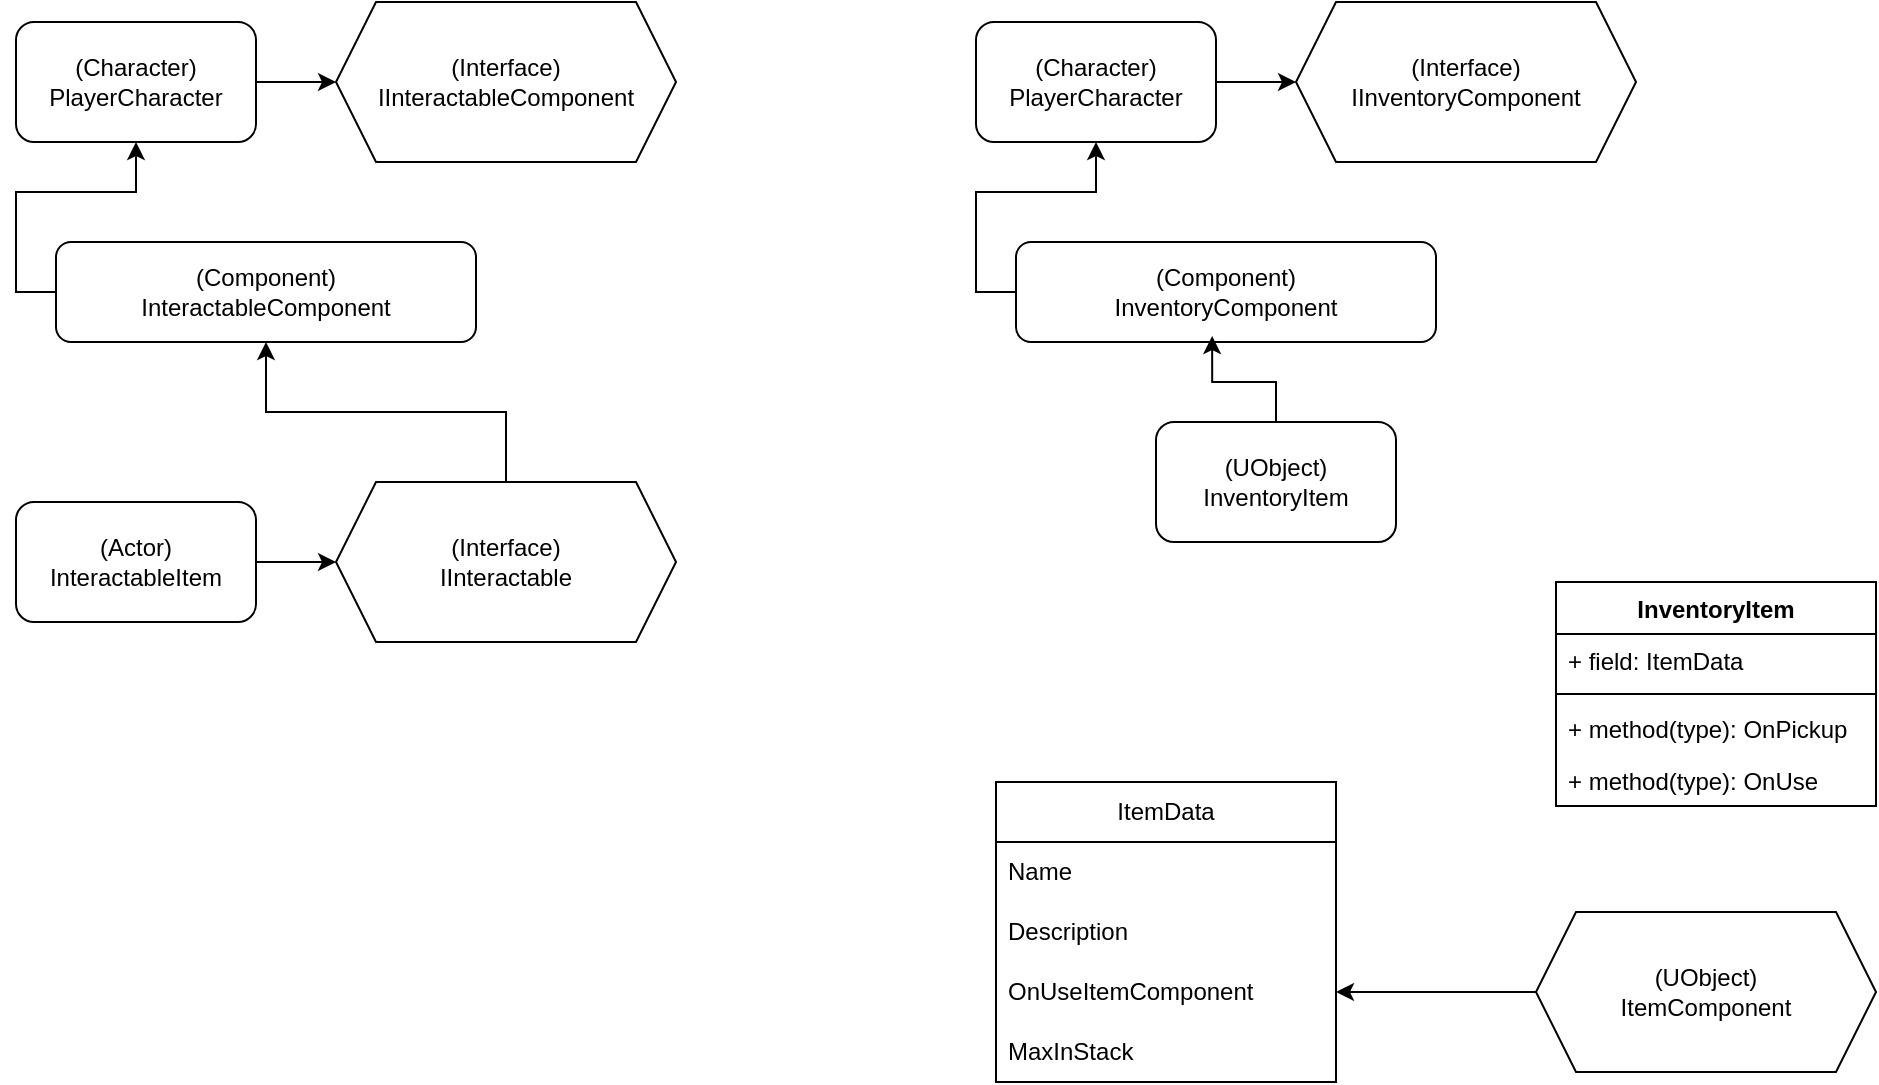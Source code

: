 <mxfile version="27.0.9">
  <diagram name="Page-1" id="CTn0UaV7-VGEzKVvjEBO">
    <mxGraphModel dx="983" dy="580" grid="1" gridSize="10" guides="1" tooltips="1" connect="1" arrows="1" fold="1" page="1" pageScale="1" pageWidth="850" pageHeight="1100" math="0" shadow="0">
      <root>
        <mxCell id="0" />
        <mxCell id="1" parent="0" />
        <mxCell id="qKa2N3zLJ_nOPQeqq2Ju-5" style="edgeStyle=orthogonalEdgeStyle;rounded=0;orthogonalLoop=1;jettySize=auto;html=1;exitX=0;exitY=0.5;exitDx=0;exitDy=0;entryX=0.5;entryY=1;entryDx=0;entryDy=0;" edge="1" parent="1" source="qKa2N3zLJ_nOPQeqq2Ju-1" target="qKa2N3zLJ_nOPQeqq2Ju-3">
          <mxGeometry relative="1" as="geometry" />
        </mxCell>
        <mxCell id="qKa2N3zLJ_nOPQeqq2Ju-1" value="&lt;div&gt;(Component)&lt;/div&gt;InteractableComponent" style="rounded=1;whiteSpace=wrap;html=1;" vertex="1" parent="1">
          <mxGeometry x="130" y="230" width="210" height="50" as="geometry" />
        </mxCell>
        <mxCell id="qKa2N3zLJ_nOPQeqq2Ju-6" style="edgeStyle=orthogonalEdgeStyle;rounded=0;orthogonalLoop=1;jettySize=auto;html=1;exitX=1;exitY=0.5;exitDx=0;exitDy=0;entryX=0;entryY=0.5;entryDx=0;entryDy=0;" edge="1" parent="1" source="qKa2N3zLJ_nOPQeqq2Ju-3" target="qKa2N3zLJ_nOPQeqq2Ju-4">
          <mxGeometry relative="1" as="geometry" />
        </mxCell>
        <mxCell id="qKa2N3zLJ_nOPQeqq2Ju-3" value="(Character)&lt;br&gt;PlayerCharacter" style="rounded=1;whiteSpace=wrap;html=1;" vertex="1" parent="1">
          <mxGeometry x="110" y="120" width="120" height="60" as="geometry" />
        </mxCell>
        <mxCell id="qKa2N3zLJ_nOPQeqq2Ju-4" value="(Interface)&lt;br&gt;IInteractableComponent" style="shape=hexagon;perimeter=hexagonPerimeter2;whiteSpace=wrap;html=1;fixedSize=1;" vertex="1" parent="1">
          <mxGeometry x="270" y="110" width="170" height="80" as="geometry" />
        </mxCell>
        <mxCell id="qKa2N3zLJ_nOPQeqq2Ju-30" style="edgeStyle=orthogonalEdgeStyle;rounded=0;orthogonalLoop=1;jettySize=auto;html=1;entryX=0.5;entryY=1;entryDx=0;entryDy=0;" edge="1" parent="1" source="qKa2N3zLJ_nOPQeqq2Ju-7" target="qKa2N3zLJ_nOPQeqq2Ju-1">
          <mxGeometry relative="1" as="geometry" />
        </mxCell>
        <mxCell id="qKa2N3zLJ_nOPQeqq2Ju-7" value="(Interface)&lt;br&gt;IInteractable" style="shape=hexagon;perimeter=hexagonPerimeter2;whiteSpace=wrap;html=1;fixedSize=1;" vertex="1" parent="1">
          <mxGeometry x="270" y="350" width="170" height="80" as="geometry" />
        </mxCell>
        <mxCell id="qKa2N3zLJ_nOPQeqq2Ju-10" style="edgeStyle=orthogonalEdgeStyle;rounded=0;orthogonalLoop=1;jettySize=auto;html=1;entryX=0;entryY=0.5;entryDx=0;entryDy=0;" edge="1" parent="1" source="qKa2N3zLJ_nOPQeqq2Ju-9" target="qKa2N3zLJ_nOPQeqq2Ju-7">
          <mxGeometry relative="1" as="geometry" />
        </mxCell>
        <mxCell id="qKa2N3zLJ_nOPQeqq2Ju-9" value="(Actor)&lt;br&gt;InteractableItem" style="rounded=1;whiteSpace=wrap;html=1;" vertex="1" parent="1">
          <mxGeometry x="110" y="360" width="120" height="60" as="geometry" />
        </mxCell>
        <mxCell id="qKa2N3zLJ_nOPQeqq2Ju-11" value="ItemData" style="swimlane;fontStyle=0;childLayout=stackLayout;horizontal=1;startSize=30;horizontalStack=0;resizeParent=1;resizeParentMax=0;resizeLast=0;collapsible=1;marginBottom=0;whiteSpace=wrap;html=1;" vertex="1" parent="1">
          <mxGeometry x="600" y="500" width="170" height="150" as="geometry" />
        </mxCell>
        <mxCell id="qKa2N3zLJ_nOPQeqq2Ju-12" value="Name" style="text;strokeColor=none;fillColor=none;align=left;verticalAlign=middle;spacingLeft=4;spacingRight=4;overflow=hidden;points=[[0,0.5],[1,0.5]];portConstraint=eastwest;rotatable=0;whiteSpace=wrap;html=1;" vertex="1" parent="qKa2N3zLJ_nOPQeqq2Ju-11">
          <mxGeometry y="30" width="170" height="30" as="geometry" />
        </mxCell>
        <mxCell id="qKa2N3zLJ_nOPQeqq2Ju-13" value="Description" style="text;strokeColor=none;fillColor=none;align=left;verticalAlign=middle;spacingLeft=4;spacingRight=4;overflow=hidden;points=[[0,0.5],[1,0.5]];portConstraint=eastwest;rotatable=0;whiteSpace=wrap;html=1;" vertex="1" parent="qKa2N3zLJ_nOPQeqq2Ju-11">
          <mxGeometry y="60" width="170" height="30" as="geometry" />
        </mxCell>
        <mxCell id="qKa2N3zLJ_nOPQeqq2Ju-14" value="OnUseItem&lt;span style=&quot;background-color: transparent; color: light-dark(rgb(0, 0, 0), rgb(255, 255, 255));&quot;&gt;Component&lt;/span&gt;" style="text;strokeColor=none;fillColor=none;align=left;verticalAlign=middle;spacingLeft=4;spacingRight=4;overflow=hidden;points=[[0,0.5],[1,0.5]];portConstraint=eastwest;rotatable=0;whiteSpace=wrap;html=1;" vertex="1" parent="qKa2N3zLJ_nOPQeqq2Ju-11">
          <mxGeometry y="90" width="170" height="30" as="geometry" />
        </mxCell>
        <mxCell id="qKa2N3zLJ_nOPQeqq2Ju-42" value="MaxInStack" style="text;strokeColor=none;fillColor=none;align=left;verticalAlign=middle;spacingLeft=4;spacingRight=4;overflow=hidden;points=[[0,0.5],[1,0.5]];portConstraint=eastwest;rotatable=0;whiteSpace=wrap;html=1;" vertex="1" parent="qKa2N3zLJ_nOPQeqq2Ju-11">
          <mxGeometry y="120" width="170" height="30" as="geometry" />
        </mxCell>
        <mxCell id="qKa2N3zLJ_nOPQeqq2Ju-18" style="edgeStyle=orthogonalEdgeStyle;rounded=0;orthogonalLoop=1;jettySize=auto;html=1;" edge="1" parent="1" source="qKa2N3zLJ_nOPQeqq2Ju-16" target="qKa2N3zLJ_nOPQeqq2Ju-14">
          <mxGeometry relative="1" as="geometry" />
        </mxCell>
        <mxCell id="qKa2N3zLJ_nOPQeqq2Ju-16" value="(UObject)&lt;br&gt;ItemComponent" style="shape=hexagon;perimeter=hexagonPerimeter2;whiteSpace=wrap;html=1;fixedSize=1;" vertex="1" parent="1">
          <mxGeometry x="870" y="565" width="170" height="80" as="geometry" />
        </mxCell>
        <mxCell id="qKa2N3zLJ_nOPQeqq2Ju-20" value="(UObject)&lt;br&gt;InventoryItem" style="rounded=1;whiteSpace=wrap;html=1;" vertex="1" parent="1">
          <mxGeometry x="680" y="320" width="120" height="60" as="geometry" />
        </mxCell>
        <mxCell id="qKa2N3zLJ_nOPQeqq2Ju-25" style="edgeStyle=orthogonalEdgeStyle;rounded=0;orthogonalLoop=1;jettySize=auto;html=1;exitX=0;exitY=0.5;exitDx=0;exitDy=0;entryX=0.5;entryY=1;entryDx=0;entryDy=0;" edge="1" source="qKa2N3zLJ_nOPQeqq2Ju-26" target="qKa2N3zLJ_nOPQeqq2Ju-28" parent="1">
          <mxGeometry relative="1" as="geometry" />
        </mxCell>
        <mxCell id="qKa2N3zLJ_nOPQeqq2Ju-26" value="&lt;div&gt;(Component)&lt;/div&gt;InventoryComponent" style="rounded=1;whiteSpace=wrap;html=1;" vertex="1" parent="1">
          <mxGeometry x="610" y="230" width="210" height="50" as="geometry" />
        </mxCell>
        <mxCell id="qKa2N3zLJ_nOPQeqq2Ju-27" style="edgeStyle=orthogonalEdgeStyle;rounded=0;orthogonalLoop=1;jettySize=auto;html=1;exitX=1;exitY=0.5;exitDx=0;exitDy=0;entryX=0;entryY=0.5;entryDx=0;entryDy=0;" edge="1" source="qKa2N3zLJ_nOPQeqq2Ju-28" target="qKa2N3zLJ_nOPQeqq2Ju-29" parent="1">
          <mxGeometry relative="1" as="geometry" />
        </mxCell>
        <mxCell id="qKa2N3zLJ_nOPQeqq2Ju-28" value="(Character)&lt;br&gt;PlayerCharacter" style="rounded=1;whiteSpace=wrap;html=1;" vertex="1" parent="1">
          <mxGeometry x="590" y="120" width="120" height="60" as="geometry" />
        </mxCell>
        <mxCell id="qKa2N3zLJ_nOPQeqq2Ju-29" value="(Interface)&lt;br&gt;IInventoryComponent" style="shape=hexagon;perimeter=hexagonPerimeter2;whiteSpace=wrap;html=1;fixedSize=1;" vertex="1" parent="1">
          <mxGeometry x="750" y="110" width="170" height="80" as="geometry" />
        </mxCell>
        <mxCell id="qKa2N3zLJ_nOPQeqq2Ju-36" value="InventoryItem" style="swimlane;fontStyle=1;align=center;verticalAlign=top;childLayout=stackLayout;horizontal=1;startSize=26;horizontalStack=0;resizeParent=1;resizeParentMax=0;resizeLast=0;collapsible=1;marginBottom=0;whiteSpace=wrap;html=1;" vertex="1" parent="1">
          <mxGeometry x="880" y="400" width="160" height="112" as="geometry" />
        </mxCell>
        <mxCell id="qKa2N3zLJ_nOPQeqq2Ju-37" value="+ field: ItemData" style="text;strokeColor=none;fillColor=none;align=left;verticalAlign=top;spacingLeft=4;spacingRight=4;overflow=hidden;rotatable=0;points=[[0,0.5],[1,0.5]];portConstraint=eastwest;whiteSpace=wrap;html=1;" vertex="1" parent="qKa2N3zLJ_nOPQeqq2Ju-36">
          <mxGeometry y="26" width="160" height="26" as="geometry" />
        </mxCell>
        <mxCell id="qKa2N3zLJ_nOPQeqq2Ju-38" value="" style="line;strokeWidth=1;fillColor=none;align=left;verticalAlign=middle;spacingTop=-1;spacingLeft=3;spacingRight=3;rotatable=0;labelPosition=right;points=[];portConstraint=eastwest;strokeColor=inherit;" vertex="1" parent="qKa2N3zLJ_nOPQeqq2Ju-36">
          <mxGeometry y="52" width="160" height="8" as="geometry" />
        </mxCell>
        <mxCell id="qKa2N3zLJ_nOPQeqq2Ju-39" value="+ method(type): OnPickup" style="text;strokeColor=none;fillColor=none;align=left;verticalAlign=top;spacingLeft=4;spacingRight=4;overflow=hidden;rotatable=0;points=[[0,0.5],[1,0.5]];portConstraint=eastwest;whiteSpace=wrap;html=1;" vertex="1" parent="qKa2N3zLJ_nOPQeqq2Ju-36">
          <mxGeometry y="60" width="160" height="26" as="geometry" />
        </mxCell>
        <mxCell id="qKa2N3zLJ_nOPQeqq2Ju-40" value="+ method(type): OnUse" style="text;strokeColor=none;fillColor=none;align=left;verticalAlign=top;spacingLeft=4;spacingRight=4;overflow=hidden;rotatable=0;points=[[0,0.5],[1,0.5]];portConstraint=eastwest;whiteSpace=wrap;html=1;" vertex="1" parent="qKa2N3zLJ_nOPQeqq2Ju-36">
          <mxGeometry y="86" width="160" height="26" as="geometry" />
        </mxCell>
        <mxCell id="qKa2N3zLJ_nOPQeqq2Ju-43" style="edgeStyle=orthogonalEdgeStyle;rounded=0;orthogonalLoop=1;jettySize=auto;html=1;entryX=0.467;entryY=0.94;entryDx=0;entryDy=0;entryPerimeter=0;" edge="1" parent="1" source="qKa2N3zLJ_nOPQeqq2Ju-20" target="qKa2N3zLJ_nOPQeqq2Ju-26">
          <mxGeometry relative="1" as="geometry" />
        </mxCell>
      </root>
    </mxGraphModel>
  </diagram>
</mxfile>
